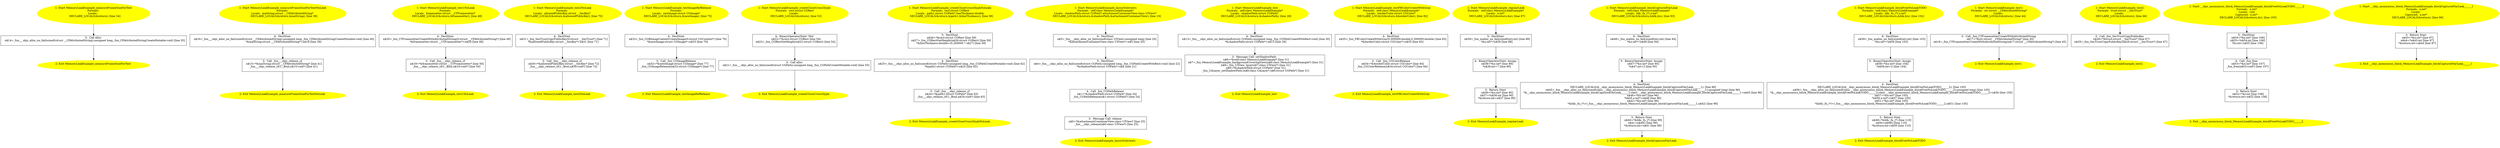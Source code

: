 /* @generated */
digraph iCFG {
"MemoryLeakExample_measureFrameSizeForTextclass.cd828b1bed64e760c4f3e5d67a2bb838_1" [label="1: Start MemoryLeakExample_measureFrameSizeForText\nFormals: \nLocals:  \n   DECLARE_LOCALS(&return); [line 34]\n " color=yellow style=filled]
	

	 "MemoryLeakExample_measureFrameSizeForTextclass.cd828b1bed64e760c4f3e5d67a2bb838_1" -> "MemoryLeakExample_measureFrameSizeForTextclass.cd828b1bed64e760c4f3e5d67a2bb838_3" ;
"MemoryLeakExample_measureFrameSizeForTextclass.cd828b1bed64e760c4f3e5d67a2bb838_2" [label="2: Exit MemoryLeakExample_measureFrameSizeForText \n  " color=yellow style=filled]
	

"MemoryLeakExample_measureFrameSizeForTextclass.cd828b1bed64e760c4f3e5d67a2bb838_3" [label="3:  Call alloc \n   n$14=_fun___objc_alloc_no_fail(sizeof(struct __CFAttributedString):unsigned long,_fun_CFAttributedStringCreateMutable:void) [line 35]\n " shape="box"]
	

	 "MemoryLeakExample_measureFrameSizeForTextclass.cd828b1bed64e760c4f3e5d67a2bb838_3" -> "MemoryLeakExample_measureFrameSizeForTextclass.cd828b1bed64e760c4f3e5d67a2bb838_2" ;
"MemoryLeakExample_measureFrameSizeForTextNoLeakclass.eac96ff95936dc577f095f3b1b07937e_1" [label="1: Start MemoryLeakExample_measureFrameSizeForTextNoLeak\nFormals: \nLocals:  maString:struct __CFAttributedString* \n   DECLARE_LOCALS(&return,&maString); [line 38]\n " color=yellow style=filled]
	

	 "MemoryLeakExample_measureFrameSizeForTextNoLeakclass.eac96ff95936dc577f095f3b1b07937e_1" -> "MemoryLeakExample_measureFrameSizeForTextNoLeakclass.eac96ff95936dc577f095f3b1b07937e_4" ;
"MemoryLeakExample_measureFrameSizeForTextNoLeakclass.eac96ff95936dc577f095f3b1b07937e_2" [label="2: Exit MemoryLeakExample_measureFrameSizeForTextNoLeak \n  " color=yellow style=filled]
	

"MemoryLeakExample_measureFrameSizeForTextNoLeakclass.eac96ff95936dc577f095f3b1b07937e_3" [label="3:  Call _fun___objc_release_cf \n   n$15=*&maString:struct __CFAttributedString* [line 41]\n  _fun___objc_release_cf(1:_Bool,n$15:void*) [line 41]\n " shape="box"]
	

	 "MemoryLeakExample_measureFrameSizeForTextNoLeakclass.eac96ff95936dc577f095f3b1b07937e_3" -> "MemoryLeakExample_measureFrameSizeForTextNoLeakclass.eac96ff95936dc577f095f3b1b07937e_2" ;
"MemoryLeakExample_measureFrameSizeForTextNoLeakclass.eac96ff95936dc577f095f3b1b07937e_4" [label="4:  DeclStmt \n   n$16=_fun___objc_alloc_no_fail(sizeof(struct __CFAttributedString):unsigned long,_fun_CFAttributedStringCreateMutable:void) [line 40]\n  *&maString:struct __CFAttributedString*=n$16 [line 39]\n " shape="box"]
	

	 "MemoryLeakExample_measureFrameSizeForTextNoLeakclass.eac96ff95936dc577f095f3b1b07937e_4" -> "MemoryLeakExample_measureFrameSizeForTextNoLeakclass.eac96ff95936dc577f095f3b1b07937e_3" ;
"MemoryLeakExample_test1NoLeakclass.156ea33c9941263cbf098462a5107c3b_1" [label="1: Start MemoryLeakExample_test1NoLeak\nFormals: \nLocals:  framesetter:struct __CTFramesetter* \n   DECLARE_LOCALS(&return,&framesetter); [line 48]\n " color=yellow style=filled]
	

	 "MemoryLeakExample_test1NoLeakclass.156ea33c9941263cbf098462a5107c3b_1" -> "MemoryLeakExample_test1NoLeakclass.156ea33c9941263cbf098462a5107c3b_4" ;
"MemoryLeakExample_test1NoLeakclass.156ea33c9941263cbf098462a5107c3b_2" [label="2: Exit MemoryLeakExample_test1NoLeak \n  " color=yellow style=filled]
	

"MemoryLeakExample_test1NoLeakclass.156ea33c9941263cbf098462a5107c3b_3" [label="3:  Call _fun___objc_release_cf \n   n$19=*&framesetter:struct __CTFramesetter* [line 50]\n  _fun___objc_release_cf(1:_Bool,n$19:void*) [line 50]\n " shape="box"]
	

	 "MemoryLeakExample_test1NoLeakclass.156ea33c9941263cbf098462a5107c3b_3" -> "MemoryLeakExample_test1NoLeakclass.156ea33c9941263cbf098462a5107c3b_2" ;
"MemoryLeakExample_test1NoLeakclass.156ea33c9941263cbf098462a5107c3b_4" [label="4:  DeclStmt \n   n$20=_fun_CTFramesetterCreateWithAttributedString(0:struct __CFAttributedString*) [line 49]\n  *&framesetter:struct __CTFramesetter*=n$20 [line 49]\n " shape="box"]
	

	 "MemoryLeakExample_test1NoLeakclass.156ea33c9941263cbf098462a5107c3b_4" -> "MemoryLeakExample_test1NoLeakclass.156ea33c9941263cbf098462a5107c3b_3" ;
"MemoryLeakExample_test2NoLeakclass.0825e0fc91a93c8681acc2052c9cfcc5_1" [label="1: Start MemoryLeakExample_test2NoLeak\nFormals: \nLocals:  allowedPublicKey:struct __SecKey* \n   DECLARE_LOCALS(&return,&allowedPublicKey); [line 70]\n " color=yellow style=filled]
	

	 "MemoryLeakExample_test2NoLeakclass.0825e0fc91a93c8681acc2052c9cfcc5_1" -> "MemoryLeakExample_test2NoLeakclass.0825e0fc91a93c8681acc2052c9cfcc5_4" ;
"MemoryLeakExample_test2NoLeakclass.0825e0fc91a93c8681acc2052c9cfcc5_2" [label="2: Exit MemoryLeakExample_test2NoLeak \n  " color=yellow style=filled]
	

"MemoryLeakExample_test2NoLeakclass.0825e0fc91a93c8681acc2052c9cfcc5_3" [label="3:  Call _fun___objc_release_cf \n   n$30=*&allowedPublicKey:struct __SecKey* [line 72]\n  _fun___objc_release_cf(1:_Bool,n$30:void*) [line 72]\n " shape="box"]
	

	 "MemoryLeakExample_test2NoLeakclass.0825e0fc91a93c8681acc2052c9cfcc5_3" -> "MemoryLeakExample_test2NoLeakclass.0825e0fc91a93c8681acc2052c9cfcc5_2" ;
"MemoryLeakExample_test2NoLeakclass.0825e0fc91a93c8681acc2052c9cfcc5_4" [label="4:  DeclStmt \n   n$31=_fun_SecTrustCopyPublicKey(0:struct __SecTrust*) [line 71]\n  *&allowedPublicKey:struct __SecKey*=n$31 [line 71]\n " shape="box"]
	

	 "MemoryLeakExample_test2NoLeakclass.0825e0fc91a93c8681acc2052c9cfcc5_4" -> "MemoryLeakExample_test2NoLeakclass.0825e0fc91a93c8681acc2052c9cfcc5_3" ;
"MemoryLeakExample_testImageRefReleaseclass.80dd86920d71314262f50659c4077205_1" [label="1: Start MemoryLeakExample_testImageRefRelease\nFormals: \nLocals:  newImage:struct CGImage* \n   DECLARE_LOCALS(&return,&newImage); [line 75]\n " color=yellow style=filled]
	

	 "MemoryLeakExample_testImageRefReleaseclass.80dd86920d71314262f50659c4077205_1" -> "MemoryLeakExample_testImageRefReleaseclass.80dd86920d71314262f50659c4077205_4" ;
"MemoryLeakExample_testImageRefReleaseclass.80dd86920d71314262f50659c4077205_2" [label="2: Exit MemoryLeakExample_testImageRefRelease \n  " color=yellow style=filled]
	

"MemoryLeakExample_testImageRefReleaseclass.80dd86920d71314262f50659c4077205_3" [label="3:  Call _fun_CGImageRelease \n   n$32=*&newImage:struct CGImage* [line 77]\n  _fun_CGImageRelease(n$32:struct CGImage*) [line 77]\n " shape="box"]
	

	 "MemoryLeakExample_testImageRefReleaseclass.80dd86920d71314262f50659c4077205_3" -> "MemoryLeakExample_testImageRefReleaseclass.80dd86920d71314262f50659c4077205_2" ;
"MemoryLeakExample_testImageRefReleaseclass.80dd86920d71314262f50659c4077205_4" [label="4:  DeclStmt \n   n$33=_fun_CGBitmapContextCreateImage(0:struct CGContext*) [line 76]\n  *&newImage:struct CGImage*=n$33 [line 76]\n " shape="box"]
	

	 "MemoryLeakExample_testImageRefReleaseclass.80dd86920d71314262f50659c4077205_4" -> "MemoryLeakExample_testImageRefReleaseclass.80dd86920d71314262f50659c4077205_3" ;
"MemoryLeakExample_createCloseCrossGlyph:class.7b7587a0c9fe7d9e78c80dea9e9e6e61_1" [label="1: Start MemoryLeakExample_createCloseCrossGlyph:\nFormals:  rect:struct CGRect\nLocals:  \n   DECLARE_LOCALS(&return); [line 53]\n " color=yellow style=filled]
	

	 "MemoryLeakExample_createCloseCrossGlyph:class.7b7587a0c9fe7d9e78c80dea9e9e6e61_1" -> "MemoryLeakExample_createCloseCrossGlyph:class.7b7587a0c9fe7d9e78c80dea9e9e6e61_4" ;
"MemoryLeakExample_createCloseCrossGlyph:class.7b7587a0c9fe7d9e78c80dea9e9e6e61_2" [label="2: Exit MemoryLeakExample_createCloseCrossGlyph: \n  " color=yellow style=filled]
	

"MemoryLeakExample_createCloseCrossGlyph:class.7b7587a0c9fe7d9e78c80dea9e9e6e61_3" [label="3:  Call alloc \n   n$21=_fun___objc_alloc_no_fail(sizeof(struct CGPath):unsigned long,_fun_CGPathCreateMutable:void) [line 55]\n " shape="box"]
	

	 "MemoryLeakExample_createCloseCrossGlyph:class.7b7587a0c9fe7d9e78c80dea9e9e6e61_3" -> "MemoryLeakExample_createCloseCrossGlyph:class.7b7587a0c9fe7d9e78c80dea9e9e6e61_2" ;
"MemoryLeakExample_createCloseCrossGlyph:class.7b7587a0c9fe7d9e78c80dea9e9e6e61_4" [label="4:  BinaryOperatorStmt: Mul \n   n$22=*&rect:struct CGRect [line 54]\n  n$23=_fun_CGRectGetHeight(n$22:struct CGRect) [line 54]\n " shape="box"]
	

	 "MemoryLeakExample_createCloseCrossGlyph:class.7b7587a0c9fe7d9e78c80dea9e9e6e61_4" -> "MemoryLeakExample_createCloseCrossGlyph:class.7b7587a0c9fe7d9e78c80dea9e9e6e61_3" ;
"MemoryLeakExample_createCloseCrossGlyphNoLeak:class.83c3f3f34f1179aa94ad838216fee9da_1" [label="1: Start MemoryLeakExample_createCloseCrossGlyphNoLeak:\nFormals:  rect:struct CGRect\nLocals:  path1:struct CGPath* lineThickness:double \n   DECLARE_LOCALS(&return,&path1,&lineThickness); [line 58]\n " color=yellow style=filled]
	

	 "MemoryLeakExample_createCloseCrossGlyphNoLeak:class.83c3f3f34f1179aa94ad838216fee9da_1" -> "MemoryLeakExample_createCloseCrossGlyphNoLeak:class.83c3f3f34f1179aa94ad838216fee9da_5" ;
"MemoryLeakExample_createCloseCrossGlyphNoLeak:class.83c3f3f34f1179aa94ad838216fee9da_2" [label="2: Exit MemoryLeakExample_createCloseCrossGlyphNoLeak: \n  " color=yellow style=filled]
	

"MemoryLeakExample_createCloseCrossGlyphNoLeak:class.83c3f3f34f1179aa94ad838216fee9da_3" [label="3:  Call _fun___objc_release_cf \n   n$24=*&path1:struct CGPath* [line 63]\n  _fun___objc_release_cf(1:_Bool,n$24:void*) [line 63]\n " shape="box"]
	

	 "MemoryLeakExample_createCloseCrossGlyphNoLeak:class.83c3f3f34f1179aa94ad838216fee9da_3" -> "MemoryLeakExample_createCloseCrossGlyphNoLeak:class.83c3f3f34f1179aa94ad838216fee9da_2" ;
"MemoryLeakExample_createCloseCrossGlyphNoLeak:class.83c3f3f34f1179aa94ad838216fee9da_4" [label="4:  DeclStmt \n   n$25=_fun___objc_alloc_no_fail(sizeof(struct CGPath):unsigned long,_fun_CGPathCreateMutable:void) [line 62]\n  *&path1:struct CGPath*=n$25 [line 62]\n " shape="box"]
	

	 "MemoryLeakExample_createCloseCrossGlyphNoLeak:class.83c3f3f34f1179aa94ad838216fee9da_4" -> "MemoryLeakExample_createCloseCrossGlyphNoLeak:class.83c3f3f34f1179aa94ad838216fee9da_3" ;
"MemoryLeakExample_createCloseCrossGlyphNoLeak:class.83c3f3f34f1179aa94ad838216fee9da_5" [label="5:  DeclStmt \n   n$26=*&rect:struct CGRect [line 59]\n  n$27=_fun_CGRectGetHeight(n$26:struct CGRect) [line 59]\n  *&lineThickness:double=(0.200000 * n$27) [line 59]\n " shape="box"]
	

	 "MemoryLeakExample_createCloseCrossGlyphNoLeak:class.83c3f3f34f1179aa94ad838216fee9da_5" -> "MemoryLeakExample_createCloseCrossGlyphNoLeak:class.83c3f3f34f1179aa94ad838216fee9da_4" ;
"MemoryLeakExample_layoutSubviewsinstance.85377f0341fbf7509915804a38247698_1" [label="1: Start MemoryLeakExample_layoutSubviews\nFormals:  self:class MemoryLeakExample*\nLocals:  shadowPath:struct CGPath* attachmentContainerView:class UIView* \n   DECLARE_LOCALS(&return,&shadowPath,&attachmentContainerView); [line 19]\n " color=yellow style=filled]
	

	 "MemoryLeakExample_layoutSubviewsinstance.85377f0341fbf7509915804a38247698_1" -> "MemoryLeakExample_layoutSubviewsinstance.85377f0341fbf7509915804a38247698_6" ;
"MemoryLeakExample_layoutSubviewsinstance.85377f0341fbf7509915804a38247698_2" [label="2: Exit MemoryLeakExample_layoutSubviews \n  " color=yellow style=filled]
	

"MemoryLeakExample_layoutSubviewsinstance.85377f0341fbf7509915804a38247698_3" [label="3:  Message Call: release \n   n$0=*&attachmentContainerView:class UIView* [line 25]\n  _fun___objc_release(n$0:class UIView*) [line 25]\n " shape="box"]
	

	 "MemoryLeakExample_layoutSubviewsinstance.85377f0341fbf7509915804a38247698_3" -> "MemoryLeakExample_layoutSubviewsinstance.85377f0341fbf7509915804a38247698_2" ;
"MemoryLeakExample_layoutSubviewsinstance.85377f0341fbf7509915804a38247698_4" [label="4:  Call _fun_CGPathRelease \n   n$1=*&shadowPath:struct CGPath* [line 24]\n  _fun_CGPathRelease(n$1:struct CGPath*) [line 24]\n " shape="box"]
	

	 "MemoryLeakExample_layoutSubviewsinstance.85377f0341fbf7509915804a38247698_4" -> "MemoryLeakExample_layoutSubviewsinstance.85377f0341fbf7509915804a38247698_3" ;
"MemoryLeakExample_layoutSubviewsinstance.85377f0341fbf7509915804a38247698_5" [label="5:  DeclStmt \n   n$4=_fun___objc_alloc_no_fail(sizeof(struct CGPath):unsigned long,_fun_CGPathCreateWithRect:void) [line 22]\n  *&shadowPath:struct CGPath*=n$4 [line 21]\n " shape="box"]
	

	 "MemoryLeakExample_layoutSubviewsinstance.85377f0341fbf7509915804a38247698_5" -> "MemoryLeakExample_layoutSubviewsinstance.85377f0341fbf7509915804a38247698_4" ;
"MemoryLeakExample_layoutSubviewsinstance.85377f0341fbf7509915804a38247698_6" [label="6:  DeclStmt \n   n$5=_fun___objc_alloc_no_fail(sizeof(class UIView):unsigned long) [line 20]\n  *&attachmentContainerView:class UIView*=n$5 [line 20]\n " shape="box"]
	

	 "MemoryLeakExample_layoutSubviewsinstance.85377f0341fbf7509915804a38247698_6" -> "MemoryLeakExample_layoutSubviewsinstance.85377f0341fbf7509915804a38247698_5" ;
"MemoryLeakExample_testinstance.a3ab62b668dc3bf532e12a4cacf53bb6_1" [label="1: Start MemoryLeakExample_test\nFormals:  self:class MemoryLeakExample*\nLocals:  shadowPath:struct CGPath* \n   DECLARE_LOCALS(&return,&shadowPath); [line 28]\n " color=yellow style=filled]
	

	 "MemoryLeakExample_testinstance.a3ab62b668dc3bf532e12a4cacf53bb6_1" -> "MemoryLeakExample_testinstance.a3ab62b668dc3bf532e12a4cacf53bb6_4" ;
"MemoryLeakExample_testinstance.a3ab62b668dc3bf532e12a4cacf53bb6_2" [label="2: Exit MemoryLeakExample_test \n  " color=yellow style=filled]
	

"MemoryLeakExample_testinstance.a3ab62b668dc3bf532e12a4cacf53bb6_3" [label="3:  Message Call: setShadowPath: \n   n$6=*&self:class MemoryLeakExample* [line 31]\n  n$7=_fun_MemoryLeakExample_backgroundCoveringView(n$6:class MemoryLeakExample*) [line 31]\n  n$8=_fun_UIView_layer(n$7:class UIView*) [line 31]\n  n$9=*&shadowPath:struct CGPath* [line 31]\n  _fun_CALayer_setShadowPath:(n$8:class CALayer*,n$9:struct CGPath*) [line 31]\n " shape="box"]
	

	 "MemoryLeakExample_testinstance.a3ab62b668dc3bf532e12a4cacf53bb6_3" -> "MemoryLeakExample_testinstance.a3ab62b668dc3bf532e12a4cacf53bb6_2" ;
"MemoryLeakExample_testinstance.a3ab62b668dc3bf532e12a4cacf53bb6_4" [label="4:  DeclStmt \n   n$13=_fun___objc_alloc_no_fail(sizeof(struct CGPath):unsigned long,_fun_CGPathCreateWithRect:void) [line 30]\n  *&shadowPath:struct CGPath*=n$13 [line 29]\n " shape="box"]
	

	 "MemoryLeakExample_testinstance.a3ab62b668dc3bf532e12a4cacf53bb6_4" -> "MemoryLeakExample_testinstance.a3ab62b668dc3bf532e12a4cacf53bb6_3" ;
"MemoryLeakExample_testFBColorCreateWithGrayinstance.083cd934a0878e898d518d12db0f2446_1" [label="1: Start MemoryLeakExample_testFBColorCreateWithGray\nFormals:  self:class MemoryLeakExample*\nLocals:  borderColor:struct CGColor* \n   DECLARE_LOCALS(&return,&borderColor); [line 82]\n " color=yellow style=filled]
	

	 "MemoryLeakExample_testFBColorCreateWithGrayinstance.083cd934a0878e898d518d12db0f2446_1" -> "MemoryLeakExample_testFBColorCreateWithGrayinstance.083cd934a0878e898d518d12db0f2446_4" ;
"MemoryLeakExample_testFBColorCreateWithGrayinstance.083cd934a0878e898d518d12db0f2446_2" [label="2: Exit MemoryLeakExample_testFBColorCreateWithGray \n  " color=yellow style=filled]
	

"MemoryLeakExample_testFBColorCreateWithGrayinstance.083cd934a0878e898d518d12db0f2446_3" [label="3:  Call _fun_CGColorRelease \n   n$34=*&borderColor:struct CGColor* [line 84]\n  _fun_CGColorRelease(n$34:struct CGColor*) [line 84]\n " shape="box"]
	

	 "MemoryLeakExample_testFBColorCreateWithGrayinstance.083cd934a0878e898d518d12db0f2446_3" -> "MemoryLeakExample_testFBColorCreateWithGrayinstance.083cd934a0878e898d518d12db0f2446_2" ;
"MemoryLeakExample_testFBColorCreateWithGrayinstance.083cd934a0878e898d518d12db0f2446_4" [label="4:  DeclStmt \n   n$35=_fun_FBColorCreateWithGray(0.000000:double,0.300000:double) [line 83]\n  *&borderColor:struct CGColor*=n$35 [line 83]\n " shape="box"]
	

	 "MemoryLeakExample_testFBColorCreateWithGrayinstance.083cd934a0878e898d518d12db0f2446_4" -> "MemoryLeakExample_testFBColorCreateWithGrayinstance.083cd934a0878e898d518d12db0f2446_3" ;
"MemoryLeakExample_regularLeakinstance.e323082cb5daa556c97cceddf16be577_1" [label="1: Start MemoryLeakExample_regularLeak\nFormals:  self:class MemoryLeakExample*\nLocals:  x:int* \n   DECLARE_LOCALS(&return,&x); [line 87]\n " color=yellow style=filled]
	

	 "MemoryLeakExample_regularLeakinstance.e323082cb5daa556c97cceddf16be577_1" -> "MemoryLeakExample_regularLeakinstance.e323082cb5daa556c97cceddf16be577_5" ;
"MemoryLeakExample_regularLeakinstance.e323082cb5daa556c97cceddf16be577_2" [label="2: Exit MemoryLeakExample_regularLeak \n  " color=yellow style=filled]
	

"MemoryLeakExample_regularLeakinstance.e323082cb5daa556c97cceddf16be577_3" [label="3:  Return Stmt \n   n$36=*&x:int* [line 90]\n  n$37=*n$36:int [line 90]\n  *&return:int=n$37 [line 90]\n " shape="box"]
	

	 "MemoryLeakExample_regularLeakinstance.e323082cb5daa556c97cceddf16be577_3" -> "MemoryLeakExample_regularLeakinstance.e323082cb5daa556c97cceddf16be577_2" ;
"MemoryLeakExample_regularLeakinstance.e323082cb5daa556c97cceddf16be577_4" [label="4:  BinaryOperatorStmt: Assign \n   n$38=*&x:int* [line 89]\n  *n$38:int=7 [line 89]\n " shape="box"]
	

	 "MemoryLeakExample_regularLeakinstance.e323082cb5daa556c97cceddf16be577_4" -> "MemoryLeakExample_regularLeakinstance.e323082cb5daa556c97cceddf16be577_3" ;
"MemoryLeakExample_regularLeakinstance.e323082cb5daa556c97cceddf16be577_5" [label="5:  DeclStmt \n   n$39=_fun_malloc_no_fail(sizeof(int):int) [line 88]\n  *&x:int*=n$39 [line 88]\n " shape="box"]
	

	 "MemoryLeakExample_regularLeakinstance.e323082cb5daa556c97cceddf16be577_5" -> "MemoryLeakExample_regularLeakinstance.e323082cb5daa556c97cceddf16be577_4" ;
"MemoryLeakExample_blockCapturedVarLeakinstance.5b1c5f02ed167173eac019ceffa7b844_1" [label="1: Start MemoryLeakExample_blockCapturedVarLeak\nFormals:  self:class MemoryLeakExample*\nLocals:  blk:_fn_(*) x:int* \n   DECLARE_LOCALS(&return,&blk,&x); [line 93]\n " color=yellow style=filled]
	

	 "MemoryLeakExample_blockCapturedVarLeakinstance.5b1c5f02ed167173eac019ceffa7b844_1" -> "MemoryLeakExample_blockCapturedVarLeakinstance.5b1c5f02ed167173eac019ceffa7b844_6" ;
"MemoryLeakExample_blockCapturedVarLeakinstance.5b1c5f02ed167173eac019ceffa7b844_2" [label="2: Exit MemoryLeakExample_blockCapturedVarLeak \n  " color=yellow style=filled]
	

"MemoryLeakExample_blockCapturedVarLeakinstance.5b1c5f02ed167173eac019ceffa7b844_3" [label="3:  Return Stmt \n   n$40=*&blk:_fn_(*) [line 99]\n  n$41=n$40() [line 99]\n  *&return:int=n$41 [line 99]\n " shape="box"]
	

	 "MemoryLeakExample_blockCapturedVarLeakinstance.5b1c5f02ed167173eac019ceffa7b844_3" -> "MemoryLeakExample_blockCapturedVarLeakinstance.5b1c5f02ed167173eac019ceffa7b844_2" ;
"MemoryLeakExample_blockCapturedVarLeakinstance.5b1c5f02ed167173eac019ceffa7b844_4" [label="4:  DeclStmt \n   DECLARE_LOCALS(&__objc_anonymous_block_MemoryLeakExample_blockCapturedVarLeak______1); [line 96]\n  n$45=_fun___objc_alloc_no_fail(sizeof(class __objc_anonymous_block_MemoryLeakExample_blockCapturedVarLeak______1):unsigned long) [line 96]\n  *&__objc_anonymous_block_MemoryLeakExample_blockCapturedVarLeak______1:class __objc_anonymous_block_MemoryLeakExample_blockCapturedVarLeak______1=n$45 [line 96]\n  n$46=*&x:int* [line 96]\n  *n$45.x:int*=n$46 [line 96]\n  n$42=*&x:int* [line 96]\n  *&blk:_fn_(*)=(_fun___objc_anonymous_block_MemoryLeakExample_blockCapturedVarLeak______1,n$42) [line 96]\n " shape="box"]
	

	 "MemoryLeakExample_blockCapturedVarLeakinstance.5b1c5f02ed167173eac019ceffa7b844_4" -> "MemoryLeakExample_blockCapturedVarLeakinstance.5b1c5f02ed167173eac019ceffa7b844_3" ;
"MemoryLeakExample_blockCapturedVarLeakinstance.5b1c5f02ed167173eac019ceffa7b844_5" [label="5:  BinaryOperatorStmt: Assign \n   n$47=*&x:int* [line 95]\n  *n$47:int=2 [line 95]\n " shape="box"]
	

	 "MemoryLeakExample_blockCapturedVarLeakinstance.5b1c5f02ed167173eac019ceffa7b844_5" -> "MemoryLeakExample_blockCapturedVarLeakinstance.5b1c5f02ed167173eac019ceffa7b844_4" ;
"MemoryLeakExample_blockCapturedVarLeakinstance.5b1c5f02ed167173eac019ceffa7b844_6" [label="6:  DeclStmt \n   n$48=_fun_malloc_no_fail(sizeof(int):int) [line 94]\n  *&x:int*=n$48 [line 94]\n " shape="box"]
	

	 "MemoryLeakExample_blockCapturedVarLeakinstance.5b1c5f02ed167173eac019ceffa7b844_6" -> "MemoryLeakExample_blockCapturedVarLeakinstance.5b1c5f02ed167173eac019ceffa7b844_5" ;
"MemoryLeakExample_blockFreeNoLeakTODOinstance.1252364d1e95a327d179808dad814ede_1" [label="1: Start MemoryLeakExample_blockFreeNoLeakTODO\nFormals:  self:class MemoryLeakExample*\nLocals:  blk:_fn_(*) x:int* \n   DECLARE_LOCALS(&return,&blk,&x); [line 102]\n " color=yellow style=filled]
	

	 "MemoryLeakExample_blockFreeNoLeakTODOinstance.1252364d1e95a327d179808dad814ede_1" -> "MemoryLeakExample_blockFreeNoLeakTODOinstance.1252364d1e95a327d179808dad814ede_6" ;
"MemoryLeakExample_blockFreeNoLeakTODOinstance.1252364d1e95a327d179808dad814ede_2" [label="2: Exit MemoryLeakExample_blockFreeNoLeakTODO \n  " color=yellow style=filled]
	

"MemoryLeakExample_blockFreeNoLeakTODOinstance.1252364d1e95a327d179808dad814ede_3" [label="3:  Return Stmt \n   n$49=*&blk:_fn_(*) [line 110]\n  n$50=n$49() [line 110]\n  *&return:int=n$50 [line 110]\n " shape="box"]
	

	 "MemoryLeakExample_blockFreeNoLeakTODOinstance.1252364d1e95a327d179808dad814ede_3" -> "MemoryLeakExample_blockFreeNoLeakTODOinstance.1252364d1e95a327d179808dad814ede_2" ;
"MemoryLeakExample_blockFreeNoLeakTODOinstance.1252364d1e95a327d179808dad814ede_4" [label="4:  DeclStmt \n   DECLARE_LOCALS(&__objc_anonymous_block_MemoryLeakExample_blockFreeNoLeakTODO______2); [line 105]\n  n$56=_fun___objc_alloc_no_fail(sizeof(class __objc_anonymous_block_MemoryLeakExample_blockFreeNoLeakTODO______2):unsigned long) [line 105]\n  *&__objc_anonymous_block_MemoryLeakExample_blockFreeNoLeakTODO______2:class __objc_anonymous_block_MemoryLeakExample_blockFreeNoLeakTODO______2=n$56 [line 105]\n  n$57=*&x:int* [line 105]\n  *n$56.x:int*=n$57 [line 105]\n  n$51=*&x:int* [line 105]\n  *&blk:_fn_(*)=(_fun___objc_anonymous_block_MemoryLeakExample_blockFreeNoLeakTODO______2,n$51) [line 105]\n " shape="box"]
	

	 "MemoryLeakExample_blockFreeNoLeakTODOinstance.1252364d1e95a327d179808dad814ede_4" -> "MemoryLeakExample_blockFreeNoLeakTODOinstance.1252364d1e95a327d179808dad814ede_3" ;
"MemoryLeakExample_blockFreeNoLeakTODOinstance.1252364d1e95a327d179808dad814ede_5" [label="5:  BinaryOperatorStmt: Assign \n   n$58=*&x:int* [line 104]\n  *n$58:int=2 [line 104]\n " shape="box"]
	

	 "MemoryLeakExample_blockFreeNoLeakTODOinstance.1252364d1e95a327d179808dad814ede_5" -> "MemoryLeakExample_blockFreeNoLeakTODOinstance.1252364d1e95a327d179808dad814ede_4" ;
"MemoryLeakExample_blockFreeNoLeakTODOinstance.1252364d1e95a327d179808dad814ede_6" [label="6:  DeclStmt \n   n$59=_fun_malloc_no_fail(sizeof(int):int) [line 103]\n  *&x:int*=n$59 [line 103]\n " shape="box"]
	

	 "MemoryLeakExample_blockFreeNoLeakTODOinstance.1252364d1e95a327d179808dad814ede_6" -> "MemoryLeakExample_blockFreeNoLeakTODOinstance.1252364d1e95a327d179808dad814ede_5" ;
"MemoryLeakExample_test1:class.feaf696419b86c08f5f3d02b4e536628_1" [label="1: Start MemoryLeakExample_test1:\nFormals:  str:struct __CFAttributedString*\nLocals:  \n   DECLARE_LOCALS(&return); [line 44]\n " color=yellow style=filled]
	

	 "MemoryLeakExample_test1:class.feaf696419b86c08f5f3d02b4e536628_1" -> "MemoryLeakExample_test1:class.feaf696419b86c08f5f3d02b4e536628_3" ;
"MemoryLeakExample_test1:class.feaf696419b86c08f5f3d02b4e536628_2" [label="2: Exit MemoryLeakExample_test1: \n  " color=yellow style=filled]
	

"MemoryLeakExample_test1:class.feaf696419b86c08f5f3d02b4e536628_3" [label="3:  Call _fun_CTFramesetterCreateWithAttributedString \n   n$17=*&str:struct __CFAttributedString* [line 45]\n  n$18=_fun_CTFramesetterCreateWithAttributedString(n$17:struct __CFAttributedString*) [line 45]\n " shape="box"]
	

	 "MemoryLeakExample_test1:class.feaf696419b86c08f5f3d02b4e536628_3" -> "MemoryLeakExample_test1:class.feaf696419b86c08f5f3d02b4e536628_2" ;
"MemoryLeakExample_test2:class.b0019fdb83e80d9d1c6397126df1e597_1" [label="1: Start MemoryLeakExample_test2:\nFormals:  trust:struct __SecTrust*\nLocals:  \n   DECLARE_LOCALS(&return); [line 66]\n " color=yellow style=filled]
	

	 "MemoryLeakExample_test2:class.b0019fdb83e80d9d1c6397126df1e597_1" -> "MemoryLeakExample_test2:class.b0019fdb83e80d9d1c6397126df1e597_3" ;
"MemoryLeakExample_test2:class.b0019fdb83e80d9d1c6397126df1e597_2" [label="2: Exit MemoryLeakExample_test2: \n  " color=yellow style=filled]
	

"MemoryLeakExample_test2:class.b0019fdb83e80d9d1c6397126df1e597_3" [label="3:  Call _fun_SecTrustCopyPublicKey \n   n$28=*&trust:struct __SecTrust* [line 67]\n  n$29=_fun_SecTrustCopyPublicKey(n$28:struct __SecTrust*) [line 67]\n " shape="box"]
	

	 "MemoryLeakExample_test2:class.b0019fdb83e80d9d1c6397126df1e597_3" -> "MemoryLeakExample_test2:class.b0019fdb83e80d9d1c6397126df1e597_2" ;
"__objc_anonymous_block_MemoryLeakExample_blockFreeNoLeakTODO______2.bd7ef2b4ce24013b799557ec57c8b268_1" [label="1: Start __objc_anonymous_block_MemoryLeakExample_blockFreeNoLeakTODO______2\nFormals:  x:int*\nLocals:  i:int\nCaptured:  x:int* \n   DECLARE_LOCALS(&return,&i); [line 105]\n " color=yellow style=filled]
	

	 "__objc_anonymous_block_MemoryLeakExample_blockFreeNoLeakTODO______2.bd7ef2b4ce24013b799557ec57c8b268_1" -> "__objc_anonymous_block_MemoryLeakExample_blockFreeNoLeakTODO______2.bd7ef2b4ce24013b799557ec57c8b268_5" ;
"__objc_anonymous_block_MemoryLeakExample_blockFreeNoLeakTODO______2.bd7ef2b4ce24013b799557ec57c8b268_2" [label="2: Exit __objc_anonymous_block_MemoryLeakExample_blockFreeNoLeakTODO______2 \n  " color=yellow style=filled]
	

"__objc_anonymous_block_MemoryLeakExample_blockFreeNoLeakTODO______2.bd7ef2b4ce24013b799557ec57c8b268_3" [label="3:  Return Stmt \n   n$52=*&i:int [line 108]\n  *&return:int=n$52 [line 108]\n " shape="box"]
	

	 "__objc_anonymous_block_MemoryLeakExample_blockFreeNoLeakTODO______2.bd7ef2b4ce24013b799557ec57c8b268_3" -> "__objc_anonymous_block_MemoryLeakExample_blockFreeNoLeakTODO______2.bd7ef2b4ce24013b799557ec57c8b268_2" ;
"__objc_anonymous_block_MemoryLeakExample_blockFreeNoLeakTODO______2.bd7ef2b4ce24013b799557ec57c8b268_4" [label="4:  Call _fun_free \n   n$53=*&x:int* [line 107]\n  _fun_free(n$53:void*) [line 107]\n " shape="box"]
	

	 "__objc_anonymous_block_MemoryLeakExample_blockFreeNoLeakTODO______2.bd7ef2b4ce24013b799557ec57c8b268_4" -> "__objc_anonymous_block_MemoryLeakExample_blockFreeNoLeakTODO______2.bd7ef2b4ce24013b799557ec57c8b268_3" ;
"__objc_anonymous_block_MemoryLeakExample_blockFreeNoLeakTODO______2.bd7ef2b4ce24013b799557ec57c8b268_5" [label="5:  DeclStmt \n   n$54=*&x:int* [line 106]\n  n$55=*n$54:int [line 106]\n  *&i:int=n$55 [line 106]\n " shape="box"]
	

	 "__objc_anonymous_block_MemoryLeakExample_blockFreeNoLeakTODO______2.bd7ef2b4ce24013b799557ec57c8b268_5" -> "__objc_anonymous_block_MemoryLeakExample_blockFreeNoLeakTODO______2.bd7ef2b4ce24013b799557ec57c8b268_4" ;
"__objc_anonymous_block_MemoryLeakExample_blockCapturedVarLeak______1.568a53eb7ba532f460d3cabf046ca2b1_1" [label="1: Start __objc_anonymous_block_MemoryLeakExample_blockCapturedVarLeak______1\nFormals:  x:int*\nLocals: \nCaptured:  x:int* \n   DECLARE_LOCALS(&return); [line 96]\n " color=yellow style=filled]
	

	 "__objc_anonymous_block_MemoryLeakExample_blockCapturedVarLeak______1.568a53eb7ba532f460d3cabf046ca2b1_1" -> "__objc_anonymous_block_MemoryLeakExample_blockCapturedVarLeak______1.568a53eb7ba532f460d3cabf046ca2b1_3" ;
"__objc_anonymous_block_MemoryLeakExample_blockCapturedVarLeak______1.568a53eb7ba532f460d3cabf046ca2b1_2" [label="2: Exit __objc_anonymous_block_MemoryLeakExample_blockCapturedVarLeak______1 \n  " color=yellow style=filled]
	

"__objc_anonymous_block_MemoryLeakExample_blockCapturedVarLeak______1.568a53eb7ba532f460d3cabf046ca2b1_3" [label="3:  Return Stmt \n   n$43=*&x:int* [line 97]\n  n$44=*n$43:int [line 97]\n  *&return:int=n$44 [line 97]\n " shape="box"]
	

	 "__objc_anonymous_block_MemoryLeakExample_blockCapturedVarLeak______1.568a53eb7ba532f460d3cabf046ca2b1_3" -> "__objc_anonymous_block_MemoryLeakExample_blockCapturedVarLeak______1.568a53eb7ba532f460d3cabf046ca2b1_2" ;
}
